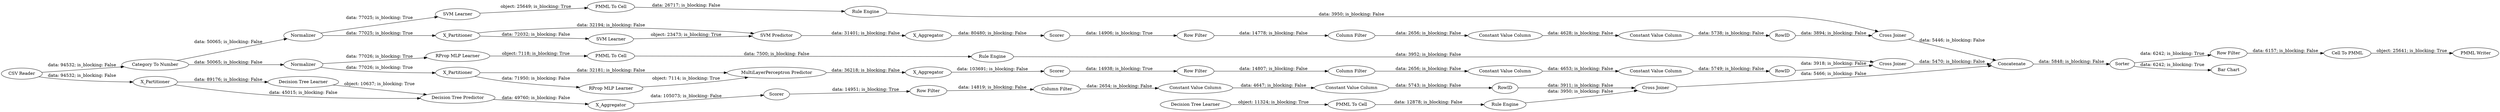 digraph {
	"-7271698434606830506_33" [label="SVM Learner"]
	"7262360617964858981_32" [label="MultiLayerPerceptron Predictor"]
	"7262360617964858981_38" [label="Cross Joiner"]
	"6013271957701966934_290" [label="Constant Value Column"]
	"897301939476396784_53" [label="Row Filter"]
	"897301939476396784_52" [label=Sorter]
	"897301939476396784_58" [label="Category To Number"]
	"1905020472200521123_7" [label=X_Aggregator]
	"6013271957701966934_9" [label="Row Filter"]
	"1905020472200521123_38" [label="Cross Joiner"]
	"1905020472200521123_31" [label="Decision Tree Learner"]
	"-3071789547970073449_7" [label=X_Aggregator]
	"-5818061523418611024_290" [label="Constant Value Column"]
	"6013271957701966934_293" [label=RowID]
	"6013271957701966934_294" [label="Column Filter"]
	"-5818061523418611024_292" [label="Constant Value Column"]
	"-7271698434606830506_35" [label="Rule Engine"]
	"497546641406788563_34" [label="Rule Engine"]
	"7588551564053406248_9" [label="Row Filter"]
	"897301939476396784_54" [label="Cell To PMML"]
	"-6002883333672435892_33" [label="Decision Tree Learner"]
	"7262360617964858981_40" [label=Scorer]
	"-6002883333672435892_34" [label="Rule Engine"]
	"-6002883333672435892_28" [label="PMML To Cell"]
	"897301939476396784_61" [label="PMML Writer"]
	"497546641406788563_22" [label="PMML To Cell"]
	"-3071789547970073449_2" [label=X_Partitioner]
	"7262360617964858981_31" [label="RProp MLP Learner"]
	"-3071789547970073449_40" [label=Normalizer]
	"7262360617964858981_39" [label=Normalizer]
	"897301939476396784_60" [label=Concatenate]
	"-3071789547970073449_32" [label="SVM Predictor"]
	"7588551564053406248_293" [label=RowID]
	"1905020472200521123_32" [label="Decision Tree Predictor"]
	"7588551564053406248_290" [label="Constant Value Column"]
	"7262360617964858981_7" [label=X_Aggregator]
	"7588551564053406248_292" [label="Constant Value Column"]
	"-3071789547970073449_39" [label="Cross Joiner"]
	"1905020472200521123_2" [label=X_Partitioner]
	"497546641406788563_35" [label="RProp MLP Learner"]
	"-5818061523418611024_294" [label="Column Filter"]
	"7262360617964858981_2" [label=X_Partitioner]
	"7588551564053406248_294" [label="Column Filter"]
	"897301939476396784_59" [label="Bar Chart"]
	"6013271957701966934_292" [label="Constant Value Column"]
	"897301939476396784_63" [label="CSV Reader"]
	"-7271698434606830506_34" [label="PMML To Cell"]
	"-5818061523418611024_293" [label=RowID]
	"-3071789547970073449_41" [label=Scorer]
	"1905020472200521123_39" [label=Scorer]
	"-3071789547970073449_31" [label="SVM Learner"]
	"-5818061523418611024_9" [label="Row Filter"]
	"-5818061523418611024_292" -> "-5818061523418611024_293" [label="data: 5749; is_blocking: False"]
	"-3071789547970073449_31" -> "-3071789547970073449_32" [label="object: 23473; is_blocking: True"]
	"-3071789547970073449_7" -> "-3071789547970073449_41" [label="data: 80480; is_blocking: False"]
	"-5818061523418611024_293" -> "7262360617964858981_38" [label="data: 3918; is_blocking: False"]
	"497546641406788563_34" -> "7262360617964858981_38" [label="data: 3952; is_blocking: False"]
	"7262360617964858981_31" -> "7262360617964858981_32" [label="object: 7114; is_blocking: True"]
	"-7271698434606830506_34" -> "-7271698434606830506_35" [label="data: 26717; is_blocking: False"]
	"-3071789547970073449_2" -> "-3071789547970073449_31" [label="data: 72032; is_blocking: False"]
	"6013271957701966934_9" -> "6013271957701966934_294" [label="data: 14819; is_blocking: False"]
	"7262360617964858981_39" -> "497546641406788563_35" [label="data: 77026; is_blocking: True"]
	"7262360617964858981_7" -> "7262360617964858981_40" [label="data: 103691; is_blocking: False"]
	"897301939476396784_63" -> "1905020472200521123_2" [label="data: 94532; is_blocking: False"]
	"-7271698434606830506_33" -> "-7271698434606830506_34" [label="object: 25649; is_blocking: True"]
	"7262360617964858981_40" -> "-5818061523418611024_9" [label="data: 14938; is_blocking: True"]
	"897301939476396784_58" -> "7262360617964858981_39" [label="data: 50065; is_blocking: False"]
	"7588551564053406248_292" -> "7588551564053406248_293" [label="data: 5738; is_blocking: False"]
	"-5818061523418611024_290" -> "-5818061523418611024_292" [label="data: 4653; is_blocking: False"]
	"-3071789547970073449_40" -> "-7271698434606830506_33" [label="data: 77025; is_blocking: True"]
	"897301939476396784_60" -> "897301939476396784_52" [label="data: 5848; is_blocking: False"]
	"6013271957701966934_290" -> "6013271957701966934_292" [label="data: 4647; is_blocking: False"]
	"-3071789547970073449_2" -> "-3071789547970073449_32" [label="data: 32194; is_blocking: False"]
	"-3071789547970073449_32" -> "-3071789547970073449_7" [label="data: 31401; is_blocking: False"]
	"1905020472200521123_38" -> "897301939476396784_60" [label="data: 5466; is_blocking: False"]
	"897301939476396784_63" -> "897301939476396784_58" [label="data: 94532; is_blocking: False"]
	"1905020472200521123_32" -> "1905020472200521123_7" [label="data: 49760; is_blocking: False"]
	"-6002883333672435892_34" -> "1905020472200521123_38" [label="data: 3950; is_blocking: False"]
	"6013271957701966934_294" -> "6013271957701966934_290" [label="data: 2654; is_blocking: False"]
	"7262360617964858981_39" -> "7262360617964858981_2" [label="data: 77026; is_blocking: True"]
	"6013271957701966934_292" -> "6013271957701966934_293" [label="data: 5743; is_blocking: False"]
	"1905020472200521123_39" -> "6013271957701966934_9" [label="data: 14951; is_blocking: True"]
	"1905020472200521123_31" -> "1905020472200521123_32" [label="object: 10637; is_blocking: True"]
	"897301939476396784_52" -> "897301939476396784_53" [label="data: 6242; is_blocking: True"]
	"7262360617964858981_2" -> "7262360617964858981_32" [label="data: 32181; is_blocking: False"]
	"897301939476396784_53" -> "897301939476396784_54" [label="data: 6157; is_blocking: False"]
	"1905020472200521123_7" -> "1905020472200521123_39" [label="data: 105073; is_blocking: False"]
	"497546641406788563_22" -> "497546641406788563_34" [label="data: 7500; is_blocking: False"]
	"897301939476396784_52" -> "897301939476396784_59" [label="data: 6242; is_blocking: True"]
	"-3071789547970073449_39" -> "897301939476396784_60" [label="data: 5446; is_blocking: False"]
	"897301939476396784_58" -> "-3071789547970073449_40" [label="data: 50065; is_blocking: False"]
	"7262360617964858981_2" -> "7262360617964858981_31" [label="data: 71950; is_blocking: False"]
	"-5818061523418611024_294" -> "-5818061523418611024_290" [label="data: 2656; is_blocking: False"]
	"1905020472200521123_2" -> "1905020472200521123_31" [label="data: 89176; is_blocking: False"]
	"6013271957701966934_293" -> "1905020472200521123_38" [label="data: 3911; is_blocking: False"]
	"7262360617964858981_32" -> "7262360617964858981_7" [label="data: 36218; is_blocking: False"]
	"-5818061523418611024_9" -> "-5818061523418611024_294" [label="data: 14807; is_blocking: False"]
	"7262360617964858981_38" -> "897301939476396784_60" [label="data: 5470; is_blocking: False"]
	"7588551564053406248_9" -> "7588551564053406248_294" [label="data: 14778; is_blocking: False"]
	"-7271698434606830506_35" -> "-3071789547970073449_39" [label="data: 3950; is_blocking: False"]
	"497546641406788563_35" -> "497546641406788563_22" [label="object: 7118; is_blocking: True"]
	"1905020472200521123_2" -> "1905020472200521123_32" [label="data: 45015; is_blocking: False"]
	"7588551564053406248_294" -> "7588551564053406248_290" [label="data: 2656; is_blocking: False"]
	"7588551564053406248_290" -> "7588551564053406248_292" [label="data: 4628; is_blocking: False"]
	"-6002883333672435892_33" -> "-6002883333672435892_28" [label="object: 11324; is_blocking: True"]
	"-3071789547970073449_41" -> "7588551564053406248_9" [label="data: 14906; is_blocking: True"]
	"897301939476396784_54" -> "897301939476396784_61" [label="object: 25641; is_blocking: True"]
	"7588551564053406248_293" -> "-3071789547970073449_39" [label="data: 3894; is_blocking: False"]
	"-3071789547970073449_40" -> "-3071789547970073449_2" [label="data: 77025; is_blocking: True"]
	"-6002883333672435892_28" -> "-6002883333672435892_34" [label="data: 12878; is_blocking: False"]
	rankdir=LR
}
